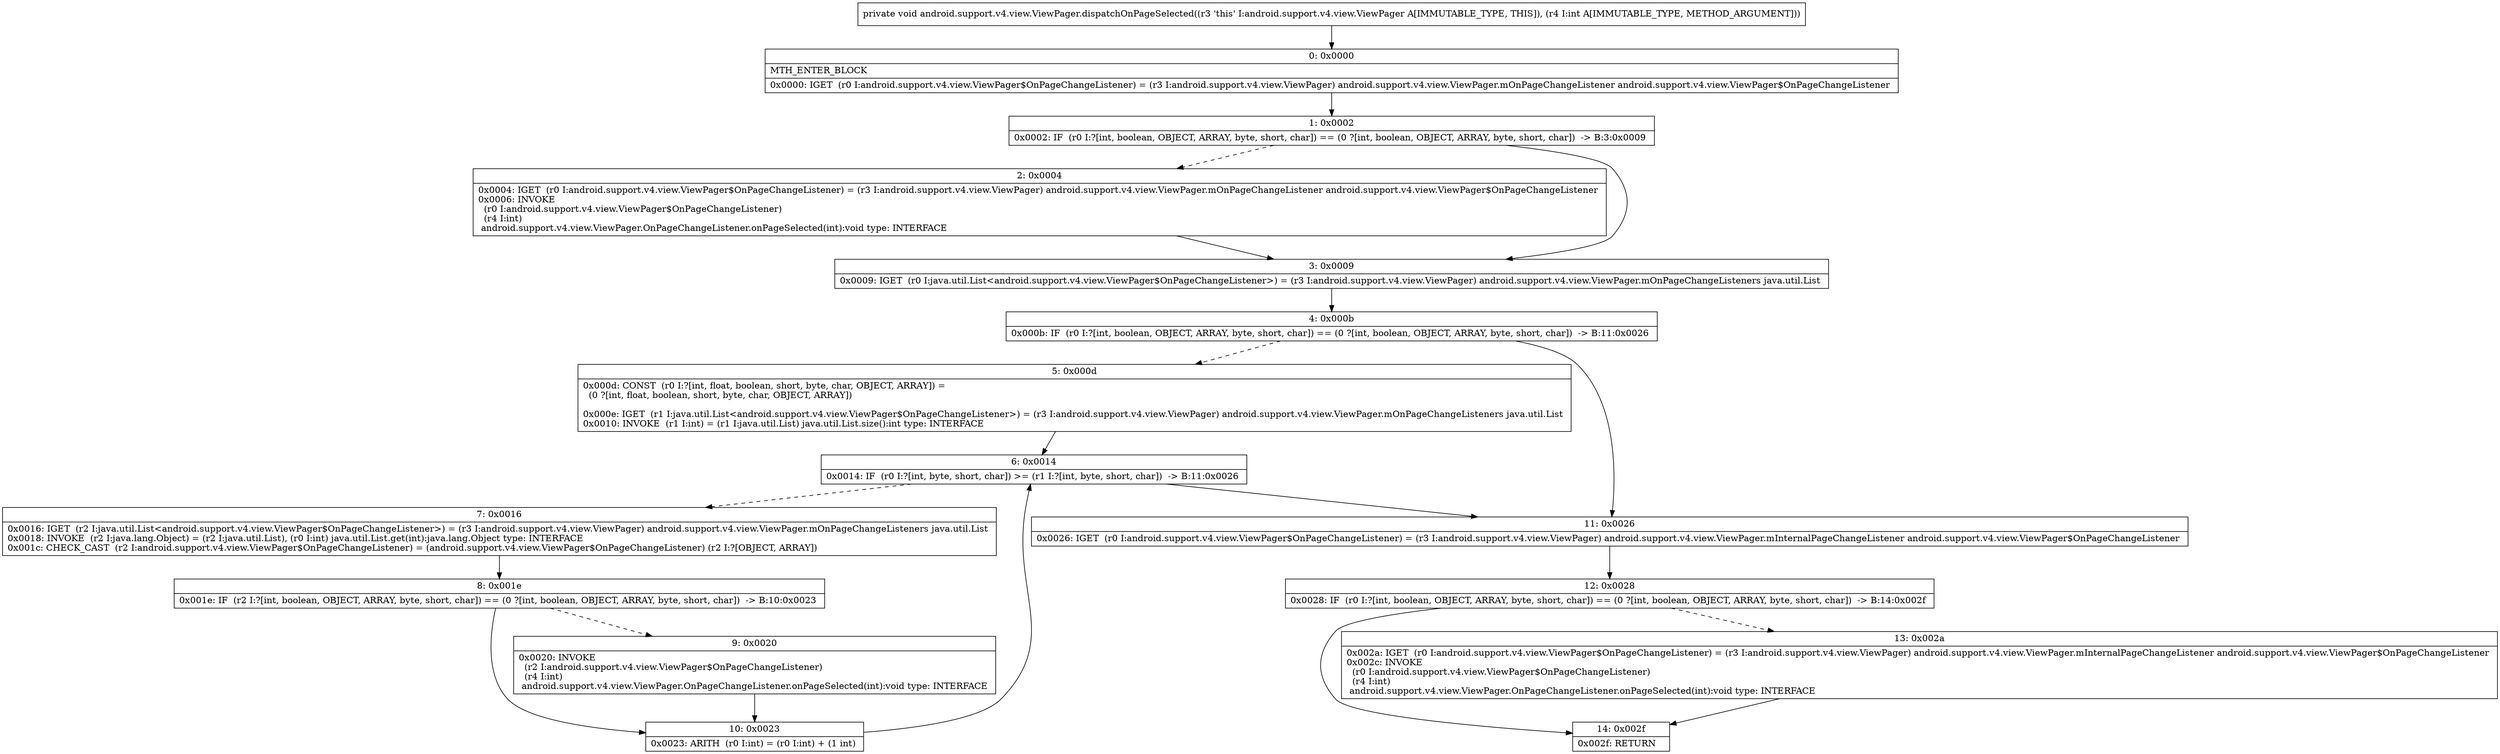 digraph "CFG forandroid.support.v4.view.ViewPager.dispatchOnPageSelected(I)V" {
Node_0 [shape=record,label="{0\:\ 0x0000|MTH_ENTER_BLOCK\l|0x0000: IGET  (r0 I:android.support.v4.view.ViewPager$OnPageChangeListener) = (r3 I:android.support.v4.view.ViewPager) android.support.v4.view.ViewPager.mOnPageChangeListener android.support.v4.view.ViewPager$OnPageChangeListener \l}"];
Node_1 [shape=record,label="{1\:\ 0x0002|0x0002: IF  (r0 I:?[int, boolean, OBJECT, ARRAY, byte, short, char]) == (0 ?[int, boolean, OBJECT, ARRAY, byte, short, char])  \-\> B:3:0x0009 \l}"];
Node_2 [shape=record,label="{2\:\ 0x0004|0x0004: IGET  (r0 I:android.support.v4.view.ViewPager$OnPageChangeListener) = (r3 I:android.support.v4.view.ViewPager) android.support.v4.view.ViewPager.mOnPageChangeListener android.support.v4.view.ViewPager$OnPageChangeListener \l0x0006: INVOKE  \l  (r0 I:android.support.v4.view.ViewPager$OnPageChangeListener)\l  (r4 I:int)\l android.support.v4.view.ViewPager.OnPageChangeListener.onPageSelected(int):void type: INTERFACE \l}"];
Node_3 [shape=record,label="{3\:\ 0x0009|0x0009: IGET  (r0 I:java.util.List\<android.support.v4.view.ViewPager$OnPageChangeListener\>) = (r3 I:android.support.v4.view.ViewPager) android.support.v4.view.ViewPager.mOnPageChangeListeners java.util.List \l}"];
Node_4 [shape=record,label="{4\:\ 0x000b|0x000b: IF  (r0 I:?[int, boolean, OBJECT, ARRAY, byte, short, char]) == (0 ?[int, boolean, OBJECT, ARRAY, byte, short, char])  \-\> B:11:0x0026 \l}"];
Node_5 [shape=record,label="{5\:\ 0x000d|0x000d: CONST  (r0 I:?[int, float, boolean, short, byte, char, OBJECT, ARRAY]) = \l  (0 ?[int, float, boolean, short, byte, char, OBJECT, ARRAY])\l \l0x000e: IGET  (r1 I:java.util.List\<android.support.v4.view.ViewPager$OnPageChangeListener\>) = (r3 I:android.support.v4.view.ViewPager) android.support.v4.view.ViewPager.mOnPageChangeListeners java.util.List \l0x0010: INVOKE  (r1 I:int) = (r1 I:java.util.List) java.util.List.size():int type: INTERFACE \l}"];
Node_6 [shape=record,label="{6\:\ 0x0014|0x0014: IF  (r0 I:?[int, byte, short, char]) \>= (r1 I:?[int, byte, short, char])  \-\> B:11:0x0026 \l}"];
Node_7 [shape=record,label="{7\:\ 0x0016|0x0016: IGET  (r2 I:java.util.List\<android.support.v4.view.ViewPager$OnPageChangeListener\>) = (r3 I:android.support.v4.view.ViewPager) android.support.v4.view.ViewPager.mOnPageChangeListeners java.util.List \l0x0018: INVOKE  (r2 I:java.lang.Object) = (r2 I:java.util.List), (r0 I:int) java.util.List.get(int):java.lang.Object type: INTERFACE \l0x001c: CHECK_CAST  (r2 I:android.support.v4.view.ViewPager$OnPageChangeListener) = (android.support.v4.view.ViewPager$OnPageChangeListener) (r2 I:?[OBJECT, ARRAY]) \l}"];
Node_8 [shape=record,label="{8\:\ 0x001e|0x001e: IF  (r2 I:?[int, boolean, OBJECT, ARRAY, byte, short, char]) == (0 ?[int, boolean, OBJECT, ARRAY, byte, short, char])  \-\> B:10:0x0023 \l}"];
Node_9 [shape=record,label="{9\:\ 0x0020|0x0020: INVOKE  \l  (r2 I:android.support.v4.view.ViewPager$OnPageChangeListener)\l  (r4 I:int)\l android.support.v4.view.ViewPager.OnPageChangeListener.onPageSelected(int):void type: INTERFACE \l}"];
Node_10 [shape=record,label="{10\:\ 0x0023|0x0023: ARITH  (r0 I:int) = (r0 I:int) + (1 int) \l}"];
Node_11 [shape=record,label="{11\:\ 0x0026|0x0026: IGET  (r0 I:android.support.v4.view.ViewPager$OnPageChangeListener) = (r3 I:android.support.v4.view.ViewPager) android.support.v4.view.ViewPager.mInternalPageChangeListener android.support.v4.view.ViewPager$OnPageChangeListener \l}"];
Node_12 [shape=record,label="{12\:\ 0x0028|0x0028: IF  (r0 I:?[int, boolean, OBJECT, ARRAY, byte, short, char]) == (0 ?[int, boolean, OBJECT, ARRAY, byte, short, char])  \-\> B:14:0x002f \l}"];
Node_13 [shape=record,label="{13\:\ 0x002a|0x002a: IGET  (r0 I:android.support.v4.view.ViewPager$OnPageChangeListener) = (r3 I:android.support.v4.view.ViewPager) android.support.v4.view.ViewPager.mInternalPageChangeListener android.support.v4.view.ViewPager$OnPageChangeListener \l0x002c: INVOKE  \l  (r0 I:android.support.v4.view.ViewPager$OnPageChangeListener)\l  (r4 I:int)\l android.support.v4.view.ViewPager.OnPageChangeListener.onPageSelected(int):void type: INTERFACE \l}"];
Node_14 [shape=record,label="{14\:\ 0x002f|0x002f: RETURN   \l}"];
MethodNode[shape=record,label="{private void android.support.v4.view.ViewPager.dispatchOnPageSelected((r3 'this' I:android.support.v4.view.ViewPager A[IMMUTABLE_TYPE, THIS]), (r4 I:int A[IMMUTABLE_TYPE, METHOD_ARGUMENT])) }"];
MethodNode -> Node_0;
Node_0 -> Node_1;
Node_1 -> Node_2[style=dashed];
Node_1 -> Node_3;
Node_2 -> Node_3;
Node_3 -> Node_4;
Node_4 -> Node_5[style=dashed];
Node_4 -> Node_11;
Node_5 -> Node_6;
Node_6 -> Node_7[style=dashed];
Node_6 -> Node_11;
Node_7 -> Node_8;
Node_8 -> Node_9[style=dashed];
Node_8 -> Node_10;
Node_9 -> Node_10;
Node_10 -> Node_6;
Node_11 -> Node_12;
Node_12 -> Node_13[style=dashed];
Node_12 -> Node_14;
Node_13 -> Node_14;
}

